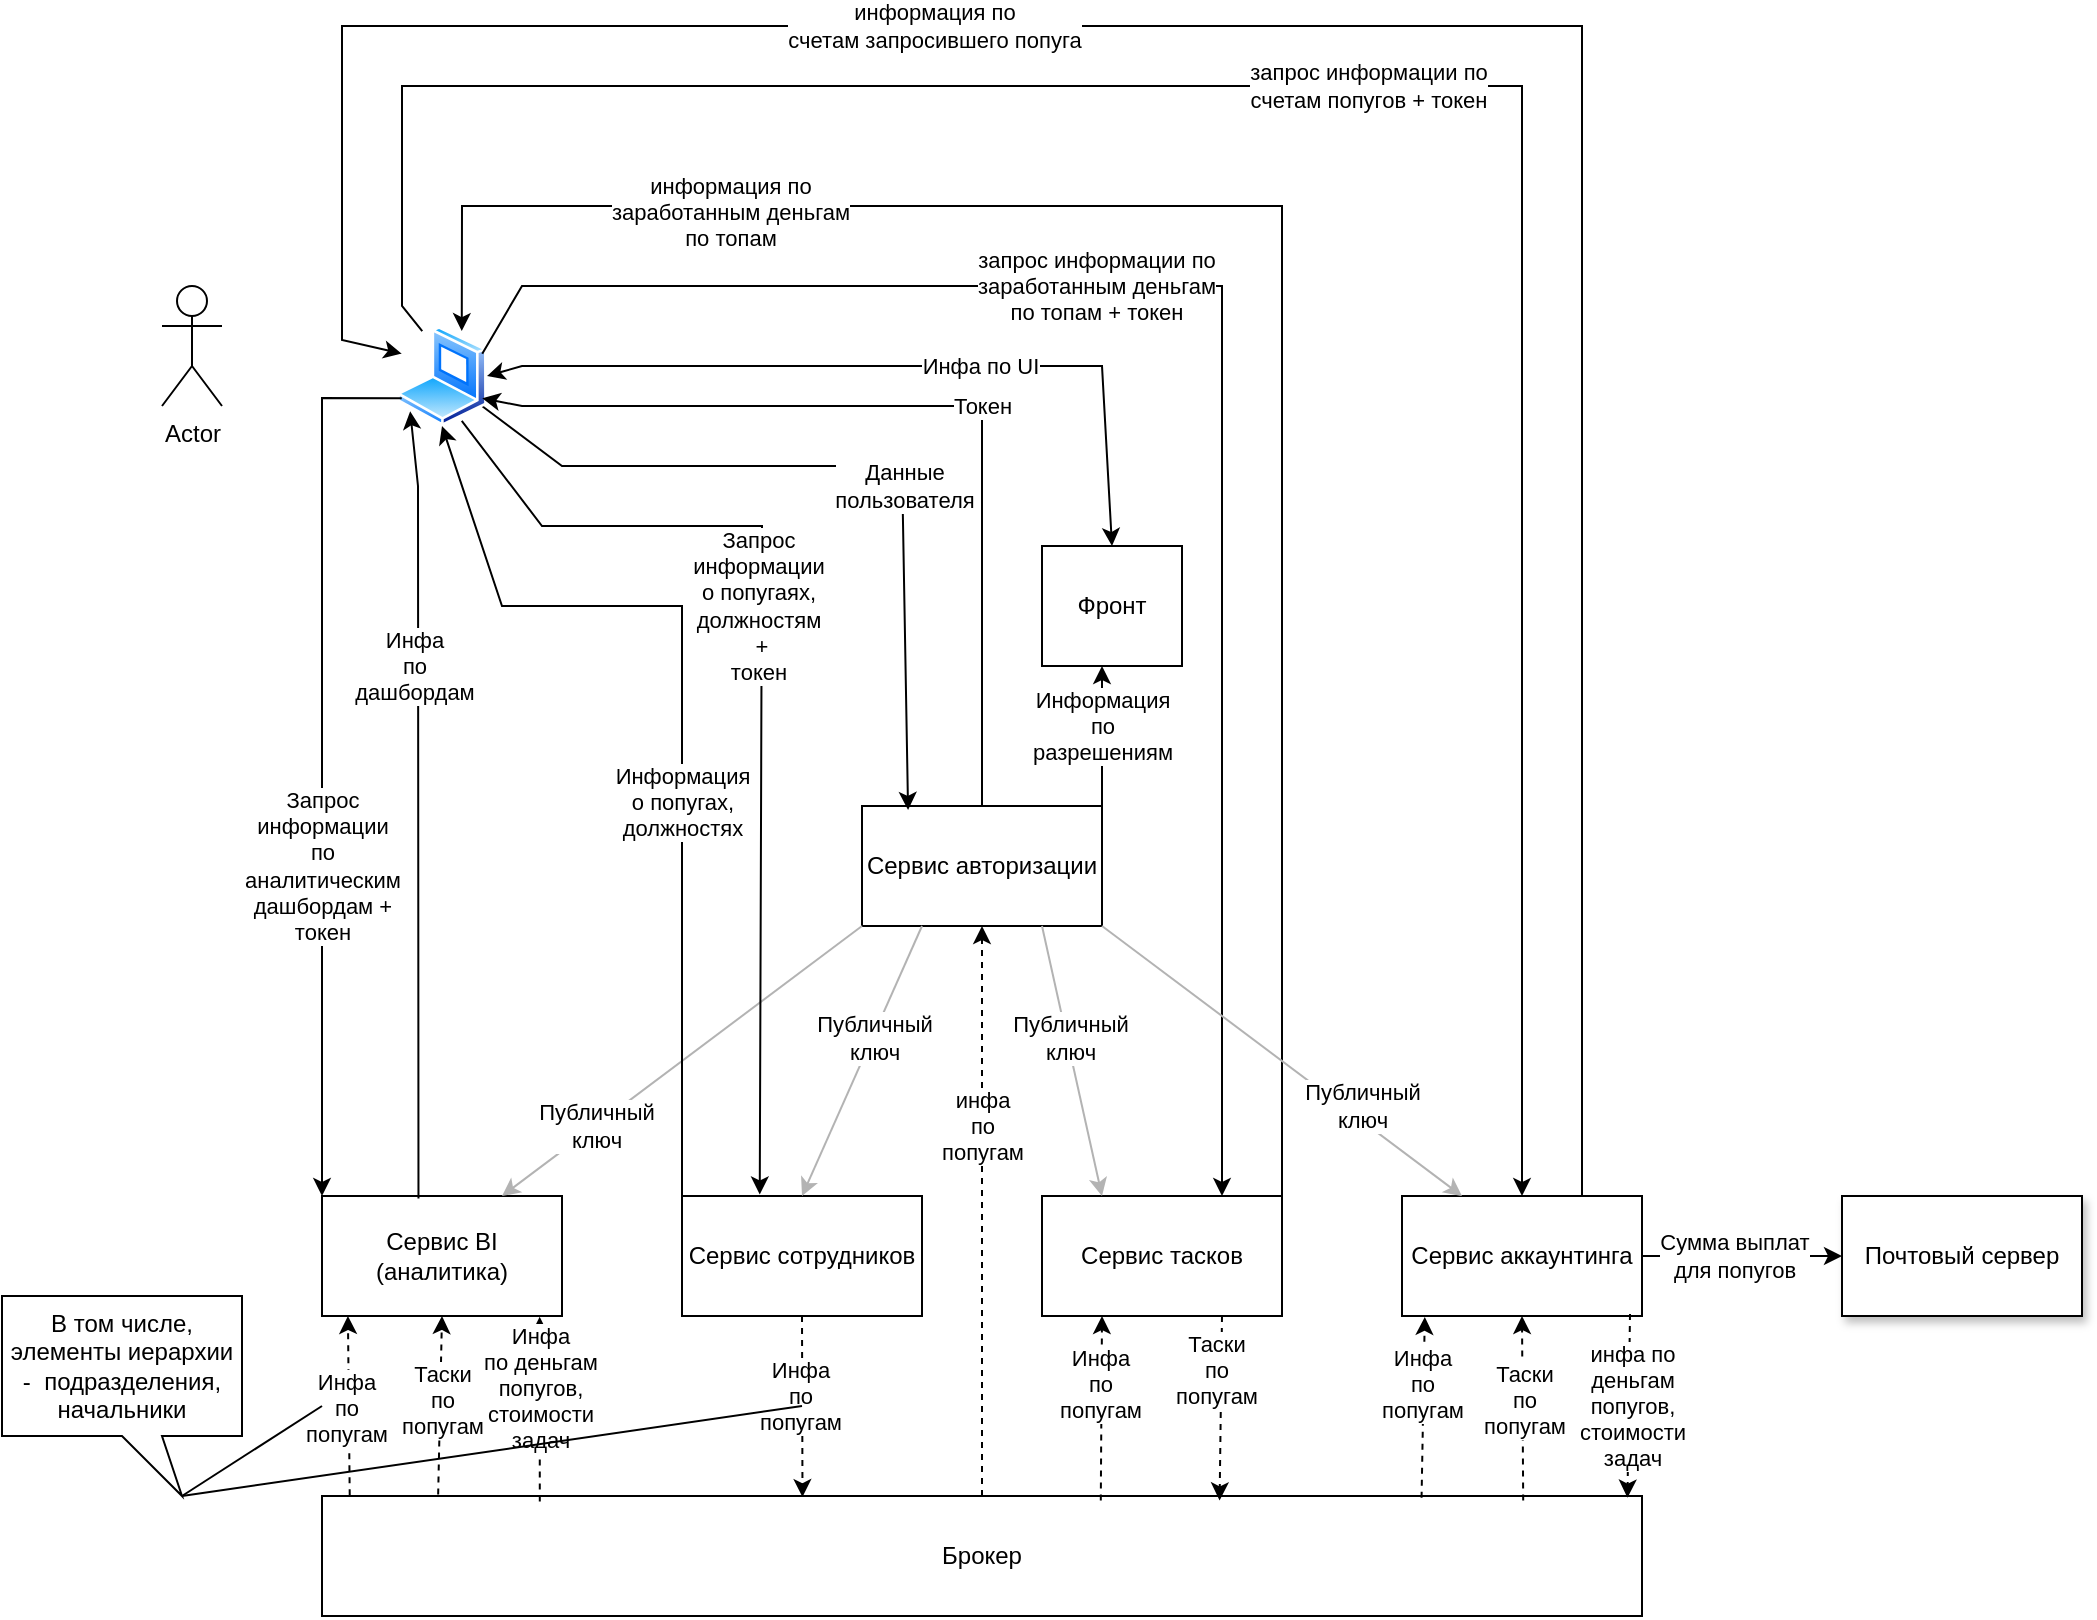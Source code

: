 <mxfile version="21.6.5" type="device">
  <diagram name="Страница 1" id="kJzmfarWywI_qQC7eBOk">
    <mxGraphModel dx="1373" dy="782" grid="1" gridSize="10" guides="1" tooltips="1" connect="1" arrows="1" fold="1" page="1" pageScale="1" pageWidth="827" pageHeight="1169" math="0" shadow="0">
      <root>
        <mxCell id="0" />
        <mxCell id="1" parent="0" />
        <mxCell id="87DuNsigCpg-HY5ySvsh-15" value="Сервис BI (аналитика)" style="rounded=0;whiteSpace=wrap;html=1;" parent="1" vertex="1">
          <mxGeometry x="730" y="655" width="120" height="60" as="geometry" />
        </mxCell>
        <mxCell id="87DuNsigCpg-HY5ySvsh-16" value="Сервис авторизации" style="rounded=0;whiteSpace=wrap;html=1;" parent="1" vertex="1">
          <mxGeometry x="1000" y="460" width="120" height="60" as="geometry" />
        </mxCell>
        <mxCell id="87DuNsigCpg-HY5ySvsh-17" value="Сервис сотрудников" style="rounded=0;whiteSpace=wrap;html=1;" parent="1" vertex="1">
          <mxGeometry x="910" y="655" width="120" height="60" as="geometry" />
        </mxCell>
        <mxCell id="87DuNsigCpg-HY5ySvsh-18" value="Сервис тасков" style="rounded=0;whiteSpace=wrap;html=1;" parent="1" vertex="1">
          <mxGeometry x="1090" y="655" width="120" height="60" as="geometry" />
        </mxCell>
        <mxCell id="87DuNsigCpg-HY5ySvsh-19" value="Сервис аккаунтинга" style="rounded=0;whiteSpace=wrap;html=1;" parent="1" vertex="1">
          <mxGeometry x="1270" y="655" width="120" height="60" as="geometry" />
        </mxCell>
        <mxCell id="87DuNsigCpg-HY5ySvsh-20" value="Фронт" style="rounded=0;whiteSpace=wrap;html=1;" parent="1" vertex="1">
          <mxGeometry x="1090" y="330" width="70" height="60" as="geometry" />
        </mxCell>
        <mxCell id="87DuNsigCpg-HY5ySvsh-21" value="Брокер" style="rounded=0;whiteSpace=wrap;html=1;" parent="1" vertex="1">
          <mxGeometry x="730" y="805" width="660" height="60" as="geometry" />
        </mxCell>
        <mxCell id="87DuNsigCpg-HY5ySvsh-22" value="" style="endArrow=classic;html=1;rounded=0;entryX=0.192;entryY=0.033;entryDx=0;entryDy=0;entryPerimeter=0;" parent="1" target="87DuNsigCpg-HY5ySvsh-16" edge="1">
          <mxGeometry width="50" height="50" relative="1" as="geometry">
            <mxPoint x="810" y="260" as="sourcePoint" />
            <mxPoint x="940" y="420" as="targetPoint" />
            <Array as="points">
              <mxPoint x="850" y="290" />
              <mxPoint x="910" y="290" />
              <mxPoint x="1020" y="290" />
            </Array>
          </mxGeometry>
        </mxCell>
        <mxCell id="87DuNsigCpg-HY5ySvsh-23" value="Данные&lt;br&gt;пользователя" style="edgeLabel;html=1;align=center;verticalAlign=middle;resizable=0;points=[];" parent="87DuNsigCpg-HY5ySvsh-22" connectable="0" vertex="1">
          <mxGeometry x="-0.017" y="3" relative="1" as="geometry">
            <mxPoint x="28" y="13" as="offset" />
          </mxGeometry>
        </mxCell>
        <mxCell id="87DuNsigCpg-HY5ySvsh-25" value="Actor" style="shape=umlActor;verticalLabelPosition=bottom;verticalAlign=top;html=1;outlineConnect=0;" parent="1" vertex="1">
          <mxGeometry x="650" y="200" width="30" height="60" as="geometry" />
        </mxCell>
        <mxCell id="87DuNsigCpg-HY5ySvsh-36" value="" style="image;aspect=fixed;perimeter=ellipsePerimeter;html=1;align=center;shadow=0;dashed=0;spacingTop=3;image=img/lib/active_directory/laptop_client.svg;" parent="1" vertex="1">
          <mxGeometry x="767.5" y="220" width="45" height="50" as="geometry" />
        </mxCell>
        <mxCell id="87DuNsigCpg-HY5ySvsh-37" value="" style="endArrow=classic;html=1;rounded=0;entryX=0.5;entryY=0;entryDx=0;entryDy=0;exitX=1;exitY=0.5;exitDx=0;exitDy=0;startArrow=classic;startFill=1;" parent="1" source="87DuNsigCpg-HY5ySvsh-36" target="87DuNsigCpg-HY5ySvsh-20" edge="1">
          <mxGeometry width="50" height="50" relative="1" as="geometry">
            <mxPoint x="990" y="290" as="sourcePoint" />
            <mxPoint x="1040" y="240" as="targetPoint" />
            <Array as="points">
              <mxPoint x="830" y="240" />
              <mxPoint x="1120" y="240" />
            </Array>
          </mxGeometry>
        </mxCell>
        <mxCell id="87DuNsigCpg-HY5ySvsh-38" value="Инфа по UI" style="edgeLabel;html=1;align=center;verticalAlign=middle;resizable=0;points=[];" parent="87DuNsigCpg-HY5ySvsh-37" connectable="0" vertex="1">
          <mxGeometry x="0.385" y="-3" relative="1" as="geometry">
            <mxPoint x="-29" y="-3" as="offset" />
          </mxGeometry>
        </mxCell>
        <mxCell id="87DuNsigCpg-HY5ySvsh-39" value="" style="endArrow=classic;html=1;rounded=0;exitX=0.5;exitY=0;exitDx=0;exitDy=0;entryX=1;entryY=0.75;entryDx=0;entryDy=0;" parent="1" source="87DuNsigCpg-HY5ySvsh-16" target="87DuNsigCpg-HY5ySvsh-36" edge="1">
          <mxGeometry width="50" height="50" relative="1" as="geometry">
            <mxPoint x="980" y="310" as="sourcePoint" />
            <mxPoint x="1030" y="260" as="targetPoint" />
            <Array as="points">
              <mxPoint x="1060" y="260" />
              <mxPoint x="830" y="260" />
            </Array>
          </mxGeometry>
        </mxCell>
        <mxCell id="87DuNsigCpg-HY5ySvsh-40" value="Токен" style="edgeLabel;html=1;align=center;verticalAlign=middle;resizable=0;points=[];" parent="87DuNsigCpg-HY5ySvsh-39" connectable="0" vertex="1">
          <mxGeometry x="0.264" y="-3" relative="1" as="geometry">
            <mxPoint x="84" y="3" as="offset" />
          </mxGeometry>
        </mxCell>
        <mxCell id="87DuNsigCpg-HY5ySvsh-47" value="" style="endArrow=classic;html=1;rounded=0;exitX=0.5;exitY=1;exitDx=0;exitDy=0;entryX=0.364;entryY=0.009;entryDx=0;entryDy=0;entryPerimeter=0;dashed=1;" parent="1" source="87DuNsigCpg-HY5ySvsh-17" target="87DuNsigCpg-HY5ySvsh-21" edge="1">
          <mxGeometry width="50" height="50" relative="1" as="geometry">
            <mxPoint x="920" y="775" as="sourcePoint" />
            <mxPoint x="970" y="725" as="targetPoint" />
          </mxGeometry>
        </mxCell>
        <mxCell id="87DuNsigCpg-HY5ySvsh-48" value="Инфа&lt;br&gt;по&lt;br&gt;попугам" style="edgeLabel;html=1;align=center;verticalAlign=middle;resizable=0;points=[];" parent="87DuNsigCpg-HY5ySvsh-47" connectable="0" vertex="1">
          <mxGeometry x="-0.449" y="2" relative="1" as="geometry">
            <mxPoint x="-3" y="15" as="offset" />
          </mxGeometry>
        </mxCell>
        <mxCell id="87DuNsigCpg-HY5ySvsh-51" value="" style="endArrow=classic;html=1;rounded=0;entryX=0.095;entryY=1.008;entryDx=0;entryDy=0;entryPerimeter=0;exitX=0.833;exitY=0.014;exitDx=0;exitDy=0;exitPerimeter=0;dashed=1;" parent="1" source="87DuNsigCpg-HY5ySvsh-21" target="87DuNsigCpg-HY5ySvsh-19" edge="1">
          <mxGeometry width="50" height="50" relative="1" as="geometry">
            <mxPoint x="1280" y="800" as="sourcePoint" />
            <mxPoint x="1130" y="745" as="targetPoint" />
          </mxGeometry>
        </mxCell>
        <mxCell id="87DuNsigCpg-HY5ySvsh-52" value="Инфа&lt;br&gt;по&lt;br&gt;попугам" style="edgeLabel;html=1;align=center;verticalAlign=middle;resizable=0;points=[];" parent="87DuNsigCpg-HY5ySvsh-51" connectable="0" vertex="1">
          <mxGeometry x="0.26" y="1" relative="1" as="geometry">
            <mxPoint as="offset" />
          </mxGeometry>
        </mxCell>
        <mxCell id="87DuNsigCpg-HY5ySvsh-53" value="" style="endArrow=classic;html=1;rounded=0;exitX=0.59;exitY=0.037;exitDx=0;exitDy=0;exitPerimeter=0;entryX=0.25;entryY=1;entryDx=0;entryDy=0;dashed=1;" parent="1" source="87DuNsigCpg-HY5ySvsh-21" target="87DuNsigCpg-HY5ySvsh-18" edge="1">
          <mxGeometry width="50" height="50" relative="1" as="geometry">
            <mxPoint x="1289.92" y="805.02" as="sourcePoint" />
            <mxPoint x="1291.92" y="713.02" as="targetPoint" />
          </mxGeometry>
        </mxCell>
        <mxCell id="87DuNsigCpg-HY5ySvsh-54" value="Инфа&lt;br&gt;по&lt;br&gt;попугам" style="edgeLabel;html=1;align=center;verticalAlign=middle;resizable=0;points=[];" parent="87DuNsigCpg-HY5ySvsh-53" connectable="0" vertex="1">
          <mxGeometry x="0.26" y="1" relative="1" as="geometry">
            <mxPoint as="offset" />
          </mxGeometry>
        </mxCell>
        <mxCell id="87DuNsigCpg-HY5ySvsh-55" value="" style="endArrow=classic;html=1;rounded=0;exitX=0.75;exitY=1;exitDx=0;exitDy=0;entryX=0.68;entryY=0.037;entryDx=0;entryDy=0;entryPerimeter=0;dashed=1;" parent="1" source="87DuNsigCpg-HY5ySvsh-18" target="87DuNsigCpg-HY5ySvsh-21" edge="1">
          <mxGeometry width="50" height="50" relative="1" as="geometry">
            <mxPoint x="1350" y="775" as="sourcePoint" />
            <mxPoint x="1400" y="725" as="targetPoint" />
          </mxGeometry>
        </mxCell>
        <mxCell id="87DuNsigCpg-HY5ySvsh-56" value="Таски&lt;br&gt;по&lt;br&gt;попугам" style="edgeLabel;html=1;align=center;verticalAlign=middle;resizable=0;points=[];" parent="87DuNsigCpg-HY5ySvsh-55" connectable="0" vertex="1">
          <mxGeometry x="-0.412" y="-3" relative="1" as="geometry">
            <mxPoint as="offset" />
          </mxGeometry>
        </mxCell>
        <mxCell id="87DuNsigCpg-HY5ySvsh-57" value="" style="endArrow=classic;html=1;rounded=0;entryX=0.5;entryY=1;entryDx=0;entryDy=0;exitX=0.91;exitY=0.037;exitDx=0;exitDy=0;exitPerimeter=0;dashed=1;" parent="1" source="87DuNsigCpg-HY5ySvsh-21" target="87DuNsigCpg-HY5ySvsh-19" edge="1">
          <mxGeometry width="50" height="50" relative="1" as="geometry">
            <mxPoint x="1330" y="800" as="sourcePoint" />
            <mxPoint x="1250" y="735" as="targetPoint" />
          </mxGeometry>
        </mxCell>
        <mxCell id="87DuNsigCpg-HY5ySvsh-58" value="Таски&lt;br&gt;по&lt;br&gt;попугам" style="edgeLabel;html=1;align=center;verticalAlign=middle;resizable=0;points=[];" parent="87DuNsigCpg-HY5ySvsh-57" connectable="0" vertex="1">
          <mxGeometry x="0.49" y="-1" relative="1" as="geometry">
            <mxPoint y="18" as="offset" />
          </mxGeometry>
        </mxCell>
        <mxCell id="87DuNsigCpg-HY5ySvsh-59" value="Почтовый сервер" style="rounded=0;whiteSpace=wrap;html=1;gradientColor=none;shadow=1;" parent="1" vertex="1">
          <mxGeometry x="1490" y="655" width="120" height="60" as="geometry" />
        </mxCell>
        <mxCell id="87DuNsigCpg-HY5ySvsh-60" value="" style="endArrow=classic;html=1;rounded=0;exitX=1;exitY=0.5;exitDx=0;exitDy=0;entryX=0;entryY=0.5;entryDx=0;entryDy=0;" parent="1" source="87DuNsigCpg-HY5ySvsh-19" target="87DuNsigCpg-HY5ySvsh-59" edge="1">
          <mxGeometry width="50" height="50" relative="1" as="geometry">
            <mxPoint x="1110" y="630" as="sourcePoint" />
            <mxPoint x="1160" y="580" as="targetPoint" />
          </mxGeometry>
        </mxCell>
        <mxCell id="87DuNsigCpg-HY5ySvsh-61" value="Сумма выплат&lt;br&gt;для попугов" style="edgeLabel;html=1;align=center;verticalAlign=middle;resizable=0;points=[];" parent="87DuNsigCpg-HY5ySvsh-60" connectable="0" vertex="1">
          <mxGeometry x="-0.468" y="-3" relative="1" as="geometry">
            <mxPoint x="19" y="-3" as="offset" />
          </mxGeometry>
        </mxCell>
        <mxCell id="87DuNsigCpg-HY5ySvsh-62" value="" style="endArrow=classic;html=1;rounded=0;exitX=0.95;exitY=0.983;exitDx=0;exitDy=0;exitPerimeter=0;entryX=0.989;entryY=0.014;entryDx=0;entryDy=0;entryPerimeter=0;dashed=1;" parent="1" source="87DuNsigCpg-HY5ySvsh-19" target="87DuNsigCpg-HY5ySvsh-21" edge="1">
          <mxGeometry width="50" height="50" relative="1" as="geometry">
            <mxPoint x="1210" y="760" as="sourcePoint" />
            <mxPoint x="1260" y="710" as="targetPoint" />
          </mxGeometry>
        </mxCell>
        <mxCell id="87DuNsigCpg-HY5ySvsh-63" value="инфа по&lt;br&gt;деньгам&lt;br&gt;попугов,&lt;br&gt;стоимости&lt;br&gt;задач" style="edgeLabel;html=1;align=center;verticalAlign=middle;resizable=0;points=[];" parent="87DuNsigCpg-HY5ySvsh-62" connectable="0" vertex="1">
          <mxGeometry x="-0.355" y="1" relative="1" as="geometry">
            <mxPoint y="16" as="offset" />
          </mxGeometry>
        </mxCell>
        <mxCell id="87DuNsigCpg-HY5ySvsh-64" value="" style="endArrow=classic;html=1;rounded=0;entryX=0.108;entryY=1;entryDx=0;entryDy=0;entryPerimeter=0;exitX=0.021;exitY=-0.007;exitDx=0;exitDy=0;exitPerimeter=0;dashed=1;" parent="1" source="87DuNsigCpg-HY5ySvsh-21" target="87DuNsigCpg-HY5ySvsh-15" edge="1">
          <mxGeometry width="50" height="50" relative="1" as="geometry">
            <mxPoint x="740" y="800" as="sourcePoint" />
            <mxPoint x="780" y="740" as="targetPoint" />
          </mxGeometry>
        </mxCell>
        <mxCell id="87DuNsigCpg-HY5ySvsh-65" value="Инфа&lt;br&gt;по&lt;br&gt;попугам" style="edgeLabel;html=1;align=center;verticalAlign=middle;resizable=0;points=[];" parent="87DuNsigCpg-HY5ySvsh-64" connectable="0" vertex="1">
          <mxGeometry x="0.411" y="1" relative="1" as="geometry">
            <mxPoint y="19" as="offset" />
          </mxGeometry>
        </mxCell>
        <mxCell id="87DuNsigCpg-HY5ySvsh-66" value="" style="endArrow=classic;html=1;rounded=0;dashed=1;exitX=0.165;exitY=0.045;exitDx=0;exitDy=0;exitPerimeter=0;entryX=0.907;entryY=1.006;entryDx=0;entryDy=0;entryPerimeter=0;" parent="1" source="87DuNsigCpg-HY5ySvsh-21" target="87DuNsigCpg-HY5ySvsh-15" edge="1">
          <mxGeometry width="50" height="50" relative="1" as="geometry">
            <mxPoint x="840.0" y="799.91" as="sourcePoint" />
            <mxPoint x="860" y="730" as="targetPoint" />
          </mxGeometry>
        </mxCell>
        <mxCell id="87DuNsigCpg-HY5ySvsh-67" value="Инфа&lt;br&gt;по деньгам&lt;br&gt;попугов,&lt;br&gt;стоимости&lt;br&gt;задач" style="edgeLabel;html=1;align=center;verticalAlign=middle;resizable=0;points=[];" parent="87DuNsigCpg-HY5ySvsh-66" connectable="0" vertex="1">
          <mxGeometry x="0.482" y="1" relative="1" as="geometry">
            <mxPoint x="1" y="12" as="offset" />
          </mxGeometry>
        </mxCell>
        <mxCell id="87DuNsigCpg-HY5ySvsh-70" value="В том числе, элементы иерархии -&amp;nbsp; подразделения, начальники" style="shape=callout;whiteSpace=wrap;html=1;perimeter=calloutPerimeter;position2=0.75;" parent="1" vertex="1">
          <mxGeometry x="570" y="705" width="120" height="100" as="geometry" />
        </mxCell>
        <mxCell id="87DuNsigCpg-HY5ySvsh-71" value="" style="endArrow=none;html=1;rounded=0;entryX=0;entryY=0;entryDx=90;entryDy=100;entryPerimeter=0;" parent="1" target="87DuNsigCpg-HY5ySvsh-70" edge="1">
          <mxGeometry width="50" height="50" relative="1" as="geometry">
            <mxPoint x="730" y="760" as="sourcePoint" />
            <mxPoint x="670" y="730" as="targetPoint" />
          </mxGeometry>
        </mxCell>
        <mxCell id="87DuNsigCpg-HY5ySvsh-72" value="" style="endArrow=none;html=1;rounded=0;entryX=0;entryY=0;entryDx=90;entryDy=100;entryPerimeter=0;" parent="1" target="87DuNsigCpg-HY5ySvsh-70" edge="1">
          <mxGeometry width="50" height="50" relative="1" as="geometry">
            <mxPoint x="970" y="760" as="sourcePoint" />
            <mxPoint x="660" y="710" as="targetPoint" />
          </mxGeometry>
        </mxCell>
        <mxCell id="87DuNsigCpg-HY5ySvsh-73" value="" style="endArrow=classic;html=1;rounded=0;entryX=0.75;entryY=0;entryDx=0;entryDy=0;exitX=1;exitY=0.25;exitDx=0;exitDy=0;" parent="1" source="87DuNsigCpg-HY5ySvsh-36" target="87DuNsigCpg-HY5ySvsh-18" edge="1">
          <mxGeometry width="50" height="50" relative="1" as="geometry">
            <mxPoint x="1180" y="490" as="sourcePoint" />
            <mxPoint x="1230" y="440" as="targetPoint" />
            <Array as="points">
              <mxPoint x="830" y="200" />
              <mxPoint x="1180" y="200" />
            </Array>
          </mxGeometry>
        </mxCell>
        <mxCell id="87DuNsigCpg-HY5ySvsh-74" value="запрос&amp;nbsp;информации&amp;nbsp;по&lt;br&gt;заработанным&amp;nbsp;деньгам&lt;br&gt;по&amp;nbsp;топам + токен" style="edgeLabel;html=1;align=center;verticalAlign=middle;resizable=0;points=[];" parent="87DuNsigCpg-HY5ySvsh-73" connectable="0" vertex="1">
          <mxGeometry x="-0.159" y="4" relative="1" as="geometry">
            <mxPoint x="-29" y="4" as="offset" />
          </mxGeometry>
        </mxCell>
        <mxCell id="87DuNsigCpg-HY5ySvsh-76" value="" style="endArrow=classic;html=1;rounded=0;exitX=1;exitY=0;exitDx=0;exitDy=0;entryX=0.75;entryY=0;entryDx=0;entryDy=0;" parent="1" source="87DuNsigCpg-HY5ySvsh-18" target="87DuNsigCpg-HY5ySvsh-36" edge="1">
          <mxGeometry width="50" height="50" relative="1" as="geometry">
            <mxPoint x="1360" y="590" as="sourcePoint" />
            <mxPoint x="850" y="150" as="targetPoint" />
            <Array as="points">
              <mxPoint x="1210" y="160" />
              <mxPoint x="800" y="160" />
            </Array>
          </mxGeometry>
        </mxCell>
        <mxCell id="87DuNsigCpg-HY5ySvsh-77" value="информация&amp;nbsp;по&lt;br style=&quot;border-color: var(--border-color);&quot;&gt;заработанным деньгам&lt;br style=&quot;border-color: var(--border-color);&quot;&gt;по топам" style="edgeLabel;html=1;align=center;verticalAlign=middle;resizable=0;points=[];" parent="87DuNsigCpg-HY5ySvsh-76" connectable="0" vertex="1">
          <mxGeometry x="0.301" y="2" relative="1" as="geometry">
            <mxPoint x="-142" y="1" as="offset" />
          </mxGeometry>
        </mxCell>
        <mxCell id="87DuNsigCpg-HY5ySvsh-78" value="" style="endArrow=classic;html=1;rounded=0;entryX=0;entryY=1;entryDx=0;entryDy=0;exitX=0.402;exitY=0.02;exitDx=0;exitDy=0;exitPerimeter=0;" parent="1" source="87DuNsigCpg-HY5ySvsh-15" target="87DuNsigCpg-HY5ySvsh-36" edge="1">
          <mxGeometry width="50" height="50" relative="1" as="geometry">
            <mxPoint x="770" y="650" as="sourcePoint" />
            <mxPoint x="790" y="470" as="targetPoint" />
            <Array as="points">
              <mxPoint x="778" y="300" />
            </Array>
          </mxGeometry>
        </mxCell>
        <mxCell id="87DuNsigCpg-HY5ySvsh-79" value="Инфа&lt;br&gt;по&lt;br&gt;дашбордам" style="edgeLabel;html=1;align=center;verticalAlign=middle;resizable=0;points=[];" parent="87DuNsigCpg-HY5ySvsh-78" connectable="0" vertex="1">
          <mxGeometry x="0.219" y="2" relative="1" as="geometry">
            <mxPoint y="-26" as="offset" />
          </mxGeometry>
        </mxCell>
        <mxCell id="87DuNsigCpg-HY5ySvsh-80" value="" style="endArrow=classic;html=1;rounded=0;exitX=0;exitY=0.75;exitDx=0;exitDy=0;entryX=0;entryY=0;entryDx=0;entryDy=0;" parent="1" source="87DuNsigCpg-HY5ySvsh-36" target="87DuNsigCpg-HY5ySvsh-15" edge="1">
          <mxGeometry width="50" height="50" relative="1" as="geometry">
            <mxPoint x="810" y="450" as="sourcePoint" />
            <mxPoint x="780" y="630" as="targetPoint" />
            <Array as="points">
              <mxPoint x="730" y="256" />
            </Array>
          </mxGeometry>
        </mxCell>
        <mxCell id="jo-LWiWKGYqYQ2NhuGZn-20" value="Запрос&lt;br&gt;информации&lt;br&gt;по&lt;br&gt;аналитическим&lt;br&gt;дашбордам +&lt;br&gt;токен" style="edgeLabel;html=1;align=center;verticalAlign=middle;resizable=0;points=[];" parent="87DuNsigCpg-HY5ySvsh-80" connectable="0" vertex="1">
          <mxGeometry x="-0.195" relative="1" as="geometry">
            <mxPoint y="97" as="offset" />
          </mxGeometry>
        </mxCell>
        <mxCell id="jo-LWiWKGYqYQ2NhuGZn-1" value="" style="endArrow=classic;html=1;rounded=0;exitX=0;exitY=1;exitDx=0;exitDy=0;entryX=0.75;entryY=0;entryDx=0;entryDy=0;strokeColor=#B3B3B3;" parent="1" source="87DuNsigCpg-HY5ySvsh-16" target="87DuNsigCpg-HY5ySvsh-15" edge="1">
          <mxGeometry width="50" height="50" relative="1" as="geometry">
            <mxPoint x="950" y="610" as="sourcePoint" />
            <mxPoint x="1000" y="560" as="targetPoint" />
          </mxGeometry>
        </mxCell>
        <mxCell id="jo-LWiWKGYqYQ2NhuGZn-2" value="Публичный&lt;br&gt;ключ" style="edgeLabel;html=1;align=center;verticalAlign=middle;resizable=0;points=[];" parent="jo-LWiWKGYqYQ2NhuGZn-1" connectable="0" vertex="1">
          <mxGeometry x="-0.177" y="1" relative="1" as="geometry">
            <mxPoint x="-60" y="43" as="offset" />
          </mxGeometry>
        </mxCell>
        <mxCell id="jo-LWiWKGYqYQ2NhuGZn-6" value="" style="endArrow=classic;html=1;rounded=0;exitX=0.25;exitY=1;exitDx=0;exitDy=0;entryX=0.5;entryY=0;entryDx=0;entryDy=0;strokeColor=#B3B3B3;" parent="1" source="87DuNsigCpg-HY5ySvsh-16" target="87DuNsigCpg-HY5ySvsh-17" edge="1">
          <mxGeometry width="50" height="50" relative="1" as="geometry">
            <mxPoint x="1010" y="530" as="sourcePoint" />
            <mxPoint x="839" y="667" as="targetPoint" />
          </mxGeometry>
        </mxCell>
        <mxCell id="jo-LWiWKGYqYQ2NhuGZn-7" value="Публичный&lt;br&gt;ключ" style="edgeLabel;html=1;align=center;verticalAlign=middle;resizable=0;points=[];" parent="jo-LWiWKGYqYQ2NhuGZn-6" connectable="0" vertex="1">
          <mxGeometry x="-0.177" y="1" relative="1" as="geometry">
            <mxPoint as="offset" />
          </mxGeometry>
        </mxCell>
        <mxCell id="jo-LWiWKGYqYQ2NhuGZn-8" value="" style="endArrow=classic;html=1;rounded=0;exitX=0.75;exitY=1;exitDx=0;exitDy=0;entryX=0.25;entryY=0;entryDx=0;entryDy=0;strokeColor=#B3B3B3;" parent="1" source="87DuNsigCpg-HY5ySvsh-16" target="87DuNsigCpg-HY5ySvsh-18" edge="1">
          <mxGeometry width="50" height="50" relative="1" as="geometry">
            <mxPoint x="1040" y="530" as="sourcePoint" />
            <mxPoint x="980" y="665" as="targetPoint" />
          </mxGeometry>
        </mxCell>
        <mxCell id="jo-LWiWKGYqYQ2NhuGZn-9" value="Публичный&lt;br&gt;ключ" style="edgeLabel;html=1;align=center;verticalAlign=middle;resizable=0;points=[];" parent="jo-LWiWKGYqYQ2NhuGZn-8" connectable="0" vertex="1">
          <mxGeometry x="-0.177" y="1" relative="1" as="geometry">
            <mxPoint as="offset" />
          </mxGeometry>
        </mxCell>
        <mxCell id="jo-LWiWKGYqYQ2NhuGZn-10" value="" style="endArrow=classic;html=1;rounded=0;exitX=1;exitY=1;exitDx=0;exitDy=0;entryX=0.25;entryY=0;entryDx=0;entryDy=0;strokeColor=#B3B3B3;" parent="1" source="87DuNsigCpg-HY5ySvsh-16" target="87DuNsigCpg-HY5ySvsh-19" edge="1">
          <mxGeometry width="50" height="50" relative="1" as="geometry">
            <mxPoint x="1240" y="517" as="sourcePoint" />
            <mxPoint x="1270" y="652" as="targetPoint" />
          </mxGeometry>
        </mxCell>
        <mxCell id="jo-LWiWKGYqYQ2NhuGZn-11" value="Публичный&lt;br&gt;ключ" style="edgeLabel;html=1;align=center;verticalAlign=middle;resizable=0;points=[];" parent="jo-LWiWKGYqYQ2NhuGZn-10" connectable="0" vertex="1">
          <mxGeometry x="-0.177" y="1" relative="1" as="geometry">
            <mxPoint x="55" y="35" as="offset" />
          </mxGeometry>
        </mxCell>
        <mxCell id="jo-LWiWKGYqYQ2NhuGZn-12" value="" style="endArrow=classic;html=1;rounded=0;exitX=0.5;exitY=0;exitDx=0;exitDy=0;dashed=1;" parent="1" source="87DuNsigCpg-HY5ySvsh-21" target="87DuNsigCpg-HY5ySvsh-16" edge="1">
          <mxGeometry width="50" height="50" relative="1" as="geometry">
            <mxPoint x="1040" y="750" as="sourcePoint" />
            <mxPoint x="1090" y="700" as="targetPoint" />
          </mxGeometry>
        </mxCell>
        <mxCell id="jo-LWiWKGYqYQ2NhuGZn-13" value="инфа&lt;br&gt;по&lt;br&gt;попугам" style="edgeLabel;html=1;align=center;verticalAlign=middle;resizable=0;points=[];" parent="jo-LWiWKGYqYQ2NhuGZn-12" connectable="0" vertex="1">
          <mxGeometry x="0.586" y="3" relative="1" as="geometry">
            <mxPoint x="3" y="41" as="offset" />
          </mxGeometry>
        </mxCell>
        <mxCell id="jo-LWiWKGYqYQ2NhuGZn-14" value="" style="endArrow=classic;html=1;rounded=0;entryX=0.5;entryY=1;entryDx=0;entryDy=0;exitX=0;exitY=0;exitDx=0;exitDy=0;" parent="1" source="87DuNsigCpg-HY5ySvsh-17" target="87DuNsigCpg-HY5ySvsh-36" edge="1">
          <mxGeometry width="50" height="50" relative="1" as="geometry">
            <mxPoint x="920" y="650" as="sourcePoint" />
            <mxPoint x="930" y="460" as="targetPoint" />
            <Array as="points">
              <mxPoint x="910" y="360" />
              <mxPoint x="820" y="360" />
            </Array>
          </mxGeometry>
        </mxCell>
        <mxCell id="jo-LWiWKGYqYQ2NhuGZn-19" value="Информация&lt;br&gt;о попугах,&lt;br&gt;должностях" style="edgeLabel;html=1;align=center;verticalAlign=middle;resizable=0;points=[];" parent="jo-LWiWKGYqYQ2NhuGZn-14" connectable="0" vertex="1">
          <mxGeometry x="0.002" y="-3" relative="1" as="geometry">
            <mxPoint x="-3" y="43" as="offset" />
          </mxGeometry>
        </mxCell>
        <mxCell id="jo-LWiWKGYqYQ2NhuGZn-15" value="" style="endArrow=classic;html=1;rounded=0;exitX=0.75;exitY=0;exitDx=0;exitDy=0;entryX=0;entryY=0.25;entryDx=0;entryDy=0;" parent="1" source="87DuNsigCpg-HY5ySvsh-19" target="87DuNsigCpg-HY5ySvsh-36" edge="1">
          <mxGeometry width="50" height="50" relative="1" as="geometry">
            <mxPoint x="1220" y="665" as="sourcePoint" />
            <mxPoint x="800" y="230" as="targetPoint" />
            <Array as="points">
              <mxPoint x="1360" y="70" />
              <mxPoint x="740" y="70" />
              <mxPoint x="740" y="227" />
            </Array>
          </mxGeometry>
        </mxCell>
        <mxCell id="jo-LWiWKGYqYQ2NhuGZn-16" value="информация&amp;nbsp;по&lt;br style=&quot;border-color: var(--border-color);&quot;&gt;счетам запросившего попуга" style="edgeLabel;html=1;align=center;verticalAlign=middle;resizable=0;points=[];" parent="jo-LWiWKGYqYQ2NhuGZn-15" connectable="0" vertex="1">
          <mxGeometry x="0.301" y="2" relative="1" as="geometry">
            <mxPoint x="-3" y="-2" as="offset" />
          </mxGeometry>
        </mxCell>
        <mxCell id="jo-LWiWKGYqYQ2NhuGZn-17" value="" style="endArrow=classic;html=1;rounded=0;exitX=0.25;exitY=0;exitDx=0;exitDy=0;entryX=0.5;entryY=0;entryDx=0;entryDy=0;" parent="1" source="87DuNsigCpg-HY5ySvsh-36" target="87DuNsigCpg-HY5ySvsh-19" edge="1">
          <mxGeometry width="50" height="50" relative="1" as="geometry">
            <mxPoint x="810" y="232" as="sourcePoint" />
            <mxPoint x="1310" y="650" as="targetPoint" />
            <Array as="points">
              <mxPoint x="770" y="210" />
              <mxPoint x="770" y="100" />
              <mxPoint x="1330" y="100" />
            </Array>
          </mxGeometry>
        </mxCell>
        <mxCell id="jo-LWiWKGYqYQ2NhuGZn-18" value="запрос&amp;nbsp;информации&amp;nbsp;по&lt;br&gt;счетам попугов&amp;nbsp;+ токен" style="edgeLabel;html=1;align=center;verticalAlign=middle;resizable=0;points=[];" parent="jo-LWiWKGYqYQ2NhuGZn-17" connectable="0" vertex="1">
          <mxGeometry x="-0.159" y="4" relative="1" as="geometry">
            <mxPoint x="87" y="4" as="offset" />
          </mxGeometry>
        </mxCell>
        <mxCell id="jo-LWiWKGYqYQ2NhuGZn-21" value="" style="endArrow=classic;html=1;rounded=0;exitX=0.75;exitY=1;exitDx=0;exitDy=0;entryX=0.324;entryY=-0.013;entryDx=0;entryDy=0;entryPerimeter=0;" parent="1" source="87DuNsigCpg-HY5ySvsh-36" target="87DuNsigCpg-HY5ySvsh-17" edge="1">
          <mxGeometry width="50" height="50" relative="1" as="geometry">
            <mxPoint x="890" y="320" as="sourcePoint" />
            <mxPoint x="960" y="580" as="targetPoint" />
            <Array as="points">
              <mxPoint x="840" y="320" />
              <mxPoint x="950" y="320" />
            </Array>
          </mxGeometry>
        </mxCell>
        <mxCell id="jo-LWiWKGYqYQ2NhuGZn-22" value="Запрос&lt;br style=&quot;border-color: var(--border-color);&quot;&gt;информации&lt;br style=&quot;border-color: var(--border-color);&quot;&gt;о попугаях,&lt;br&gt;должностям&lt;br style=&quot;border-color: var(--border-color);&quot;&gt;&amp;nbsp;+&lt;br style=&quot;border-color: var(--border-color);&quot;&gt;токен" style="edgeLabel;html=1;align=center;verticalAlign=middle;resizable=0;points=[];" parent="jo-LWiWKGYqYQ2NhuGZn-21" connectable="0" vertex="1">
          <mxGeometry x="-0.156" y="-2" relative="1" as="geometry">
            <mxPoint as="offset" />
          </mxGeometry>
        </mxCell>
        <mxCell id="ba_fyNQIJEBxePY8T0RV-1" value="" style="endArrow=classic;html=1;rounded=0;exitX=1;exitY=0;exitDx=0;exitDy=0;" edge="1" parent="1" source="87DuNsigCpg-HY5ySvsh-16">
          <mxGeometry width="50" height="50" relative="1" as="geometry">
            <mxPoint x="1150" y="300" as="sourcePoint" />
            <mxPoint x="1120" y="390" as="targetPoint" />
          </mxGeometry>
        </mxCell>
        <mxCell id="ba_fyNQIJEBxePY8T0RV-2" value="Информация&lt;br&gt;по&lt;br&gt;разрешениям" style="edgeLabel;html=1;align=center;verticalAlign=middle;resizable=0;points=[];" vertex="1" connectable="0" parent="ba_fyNQIJEBxePY8T0RV-1">
          <mxGeometry x="-0.451" y="1" relative="1" as="geometry">
            <mxPoint x="1" y="-21" as="offset" />
          </mxGeometry>
        </mxCell>
        <mxCell id="ba_fyNQIJEBxePY8T0RV-3" value="" style="endArrow=classic;html=1;rounded=0;exitX=0.088;exitY=-0.012;exitDx=0;exitDy=0;exitPerimeter=0;entryX=0.5;entryY=1;entryDx=0;entryDy=0;dashed=1;" edge="1" parent="1" source="87DuNsigCpg-HY5ySvsh-21" target="87DuNsigCpg-HY5ySvsh-15">
          <mxGeometry width="50" height="50" relative="1" as="geometry">
            <mxPoint x="1080" y="650" as="sourcePoint" />
            <mxPoint x="1130" y="600" as="targetPoint" />
          </mxGeometry>
        </mxCell>
        <mxCell id="ba_fyNQIJEBxePY8T0RV-4" value="Таски&lt;br style=&quot;border-color: var(--border-color);&quot;&gt;по&lt;br style=&quot;border-color: var(--border-color);&quot;&gt;попугам" style="edgeLabel;html=1;align=center;verticalAlign=middle;resizable=0;points=[];" vertex="1" connectable="0" parent="ba_fyNQIJEBxePY8T0RV-3">
          <mxGeometry x="0.414" relative="1" as="geometry">
            <mxPoint y="15" as="offset" />
          </mxGeometry>
        </mxCell>
      </root>
    </mxGraphModel>
  </diagram>
</mxfile>
